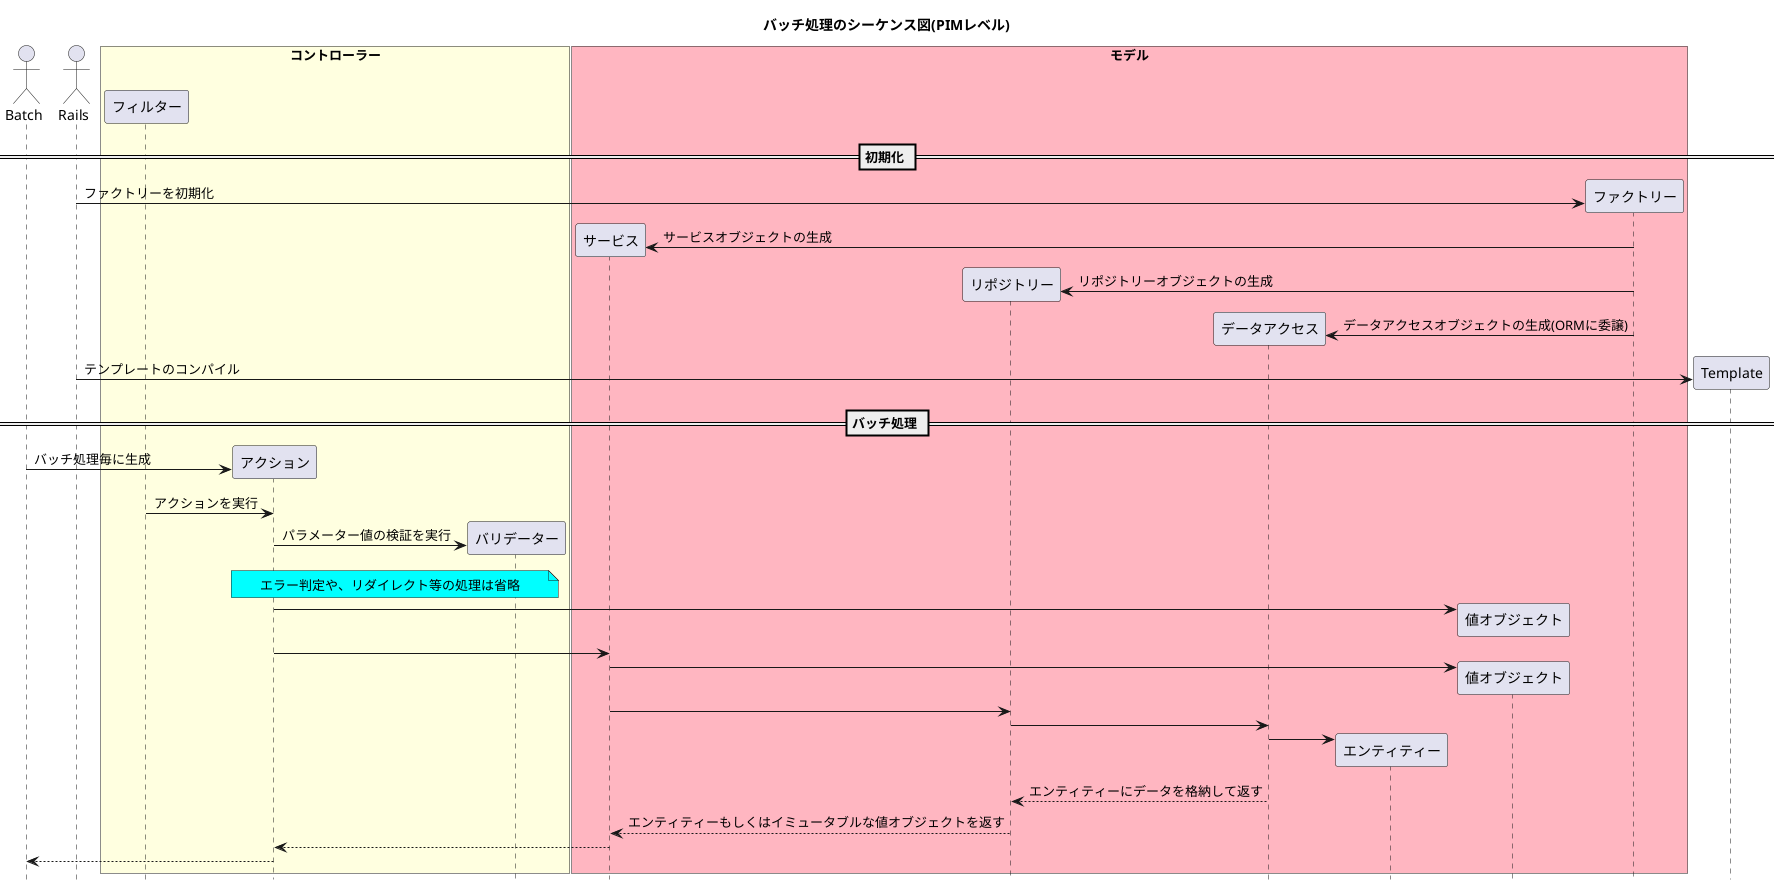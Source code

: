 @startuml

title バッチ処理のシーケンス図(PIMレベル)
hide footbox

actor "Batch" as Batch
actor "Rails" as Rails

box "コントローラー" #LightYellow
  participant "フィルター" as Filter
  participant "アクション" as Action
  participant "バリデーター" as Validator
end box

box "モデル" #LightPink
  participant "サービス" as Service
  participant "リポジトリー" as Repositry
  participant "データアクセス" as DAO
  participant "エンティティー" as Entity
  participant "値オブジェクト" as Value
  participant "ファクトリー" as Factory
end box

== 初期化 ==

create Factory
Rails -> Factory : ファクトリーを初期化

create Service
Factory -> Service : サービスオブジェクトの生成

create Repositry
Factory -> Repositry : リポジトリーオブジェクトの生成

create DAO
Factory -> DAO : データアクセスオブジェクトの生成(ORMに委譲)

create Template
Rails -> Template : テンプレートのコンパイル

== バッチ処理 ==

create Action
Batch -> Action : バッチ処理毎に生成

Filter -> Action : アクションを実行

create Validator
Action -> Validator : パラメーター値の検証を実行

note over Action, Validator #Aqua : エラー判定や、リダイレクト等の処理は省略

create Value
Action -> Value

Action -> Service

create Value
Service -> Value

Service -> Repositry

Repositry -> DAO

create Entity
DAO -> Entity

Repositry <-- DAO : エンティティーにデータを格納して返す

Service <-- Repositry : エンティティーもしくはイミュータブルな値オブジェクトを返す

Action <-- Service

Batch <--- Action

@enduml

